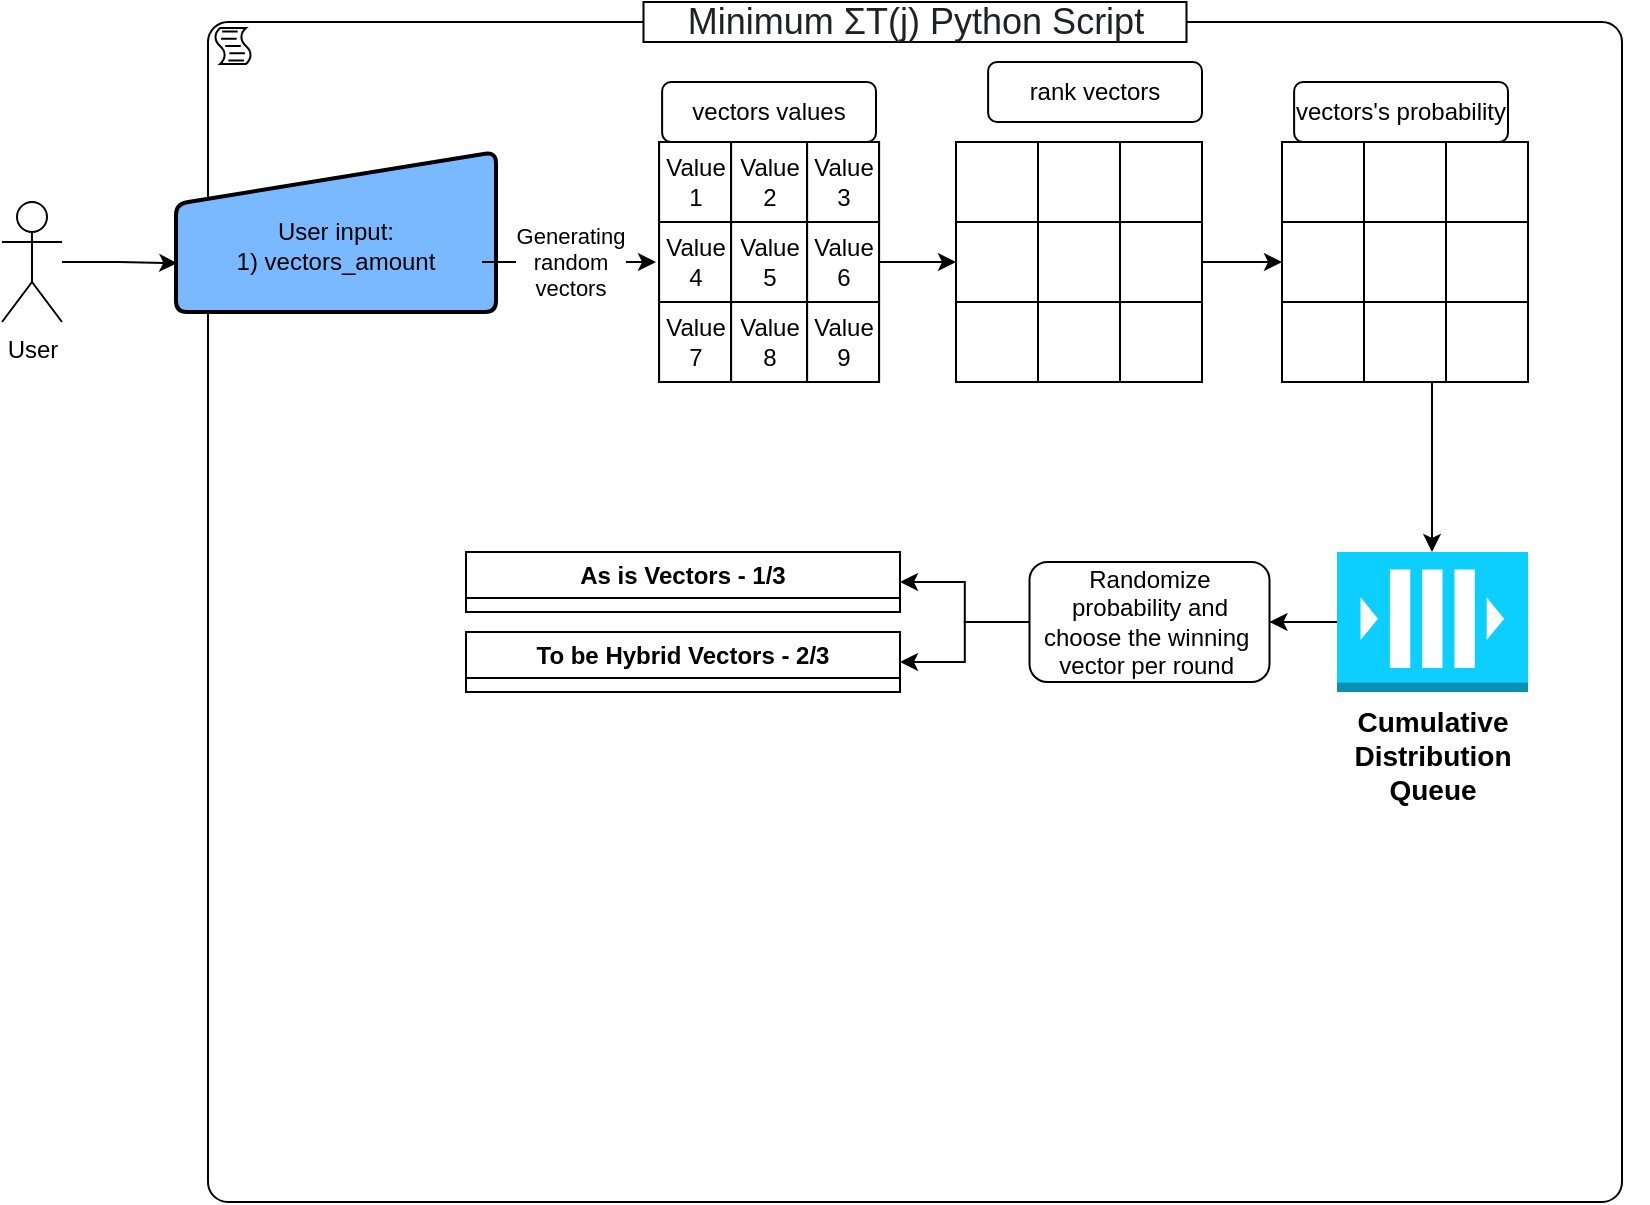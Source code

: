 <mxfile>
    <diagram name="Page-1" id="bESfWnchHBu_bydkfVWF">
        <mxGraphModel dx="534" dy="419" grid="1" gridSize="10" guides="1" tooltips="1" connect="1" arrows="1" fold="1" page="1" pageScale="1" pageWidth="850" pageHeight="1100" math="0" shadow="0">
            <root>
                <mxCell id="0"/>
                <mxCell id="1" parent="0"/>
                <mxCell id="4guwdgJZDsBy7avfMB6--40" value="" style="points=[[0.25,0,0],[0.5,0,0],[0.75,0,0],[1,0.25,0],[1,0.5,0],[1,0.75,0],[0.75,1,0],[0.5,1,0],[0.25,1,0],[0,0.75,0],[0,0.5,0],[0,0.25,0]];shape=mxgraph.bpmn.task;whiteSpace=wrap;rectStyle=rounded;size=10;html=1;container=1;expand=0;collapsible=0;taskMarker=script;" parent="1" vertex="1">
                    <mxGeometry x="113" y="20" width="707" height="590" as="geometry"/>
                </mxCell>
                <mxCell id="4guwdgJZDsBy7avfMB6--83" value="" style="group" parent="4guwdgJZDsBy7avfMB6--40" vertex="1" connectable="0">
                    <mxGeometry x="374" y="30" width="224.5" height="150" as="geometry"/>
                </mxCell>
                <mxCell id="4guwdgJZDsBy7avfMB6--70" value="" style="shape=table;startSize=0;container=1;collapsible=0;childLayout=tableLayout;fontSize=16;" parent="4guwdgJZDsBy7avfMB6--83" vertex="1">
                    <mxGeometry y="30" width="123" height="120" as="geometry"/>
                </mxCell>
                <mxCell id="4guwdgJZDsBy7avfMB6--71" value="" style="shape=tableRow;horizontal=0;startSize=0;swimlaneHead=0;swimlaneBody=0;strokeColor=inherit;top=0;left=0;bottom=0;right=0;collapsible=0;dropTarget=0;fillColor=none;points=[[0,0.5],[1,0.5]];portConstraint=eastwest;fontSize=16;" parent="4guwdgJZDsBy7avfMB6--70" vertex="1">
                    <mxGeometry width="123" height="40" as="geometry"/>
                </mxCell>
                <mxCell id="4guwdgJZDsBy7avfMB6--72" value="" style="shape=partialRectangle;html=1;whiteSpace=wrap;connectable=0;strokeColor=inherit;overflow=hidden;fillColor=none;top=0;left=0;bottom=0;right=0;pointerEvents=1;fontSize=16;" parent="4guwdgJZDsBy7avfMB6--71" vertex="1">
                    <mxGeometry width="41" height="40" as="geometry">
                        <mxRectangle width="41" height="40" as="alternateBounds"/>
                    </mxGeometry>
                </mxCell>
                <mxCell id="4guwdgJZDsBy7avfMB6--73" value="" style="shape=partialRectangle;html=1;whiteSpace=wrap;connectable=0;strokeColor=inherit;overflow=hidden;fillColor=none;top=0;left=0;bottom=0;right=0;pointerEvents=1;fontSize=16;" parent="4guwdgJZDsBy7avfMB6--71" vertex="1">
                    <mxGeometry x="41" width="41" height="40" as="geometry">
                        <mxRectangle width="41" height="40" as="alternateBounds"/>
                    </mxGeometry>
                </mxCell>
                <mxCell id="4guwdgJZDsBy7avfMB6--74" value="" style="shape=partialRectangle;html=1;whiteSpace=wrap;connectable=0;strokeColor=inherit;overflow=hidden;fillColor=none;top=0;left=0;bottom=0;right=0;pointerEvents=1;fontSize=16;" parent="4guwdgJZDsBy7avfMB6--71" vertex="1">
                    <mxGeometry x="82" width="41" height="40" as="geometry">
                        <mxRectangle width="41" height="40" as="alternateBounds"/>
                    </mxGeometry>
                </mxCell>
                <mxCell id="4guwdgJZDsBy7avfMB6--75" value="" style="shape=tableRow;horizontal=0;startSize=0;swimlaneHead=0;swimlaneBody=0;strokeColor=inherit;top=0;left=0;bottom=0;right=0;collapsible=0;dropTarget=0;fillColor=none;points=[[0,0.5],[1,0.5]];portConstraint=eastwest;fontSize=16;" parent="4guwdgJZDsBy7avfMB6--70" vertex="1">
                    <mxGeometry y="40" width="123" height="40" as="geometry"/>
                </mxCell>
                <mxCell id="4guwdgJZDsBy7avfMB6--76" value="" style="shape=partialRectangle;html=1;whiteSpace=wrap;connectable=0;strokeColor=inherit;overflow=hidden;fillColor=none;top=0;left=0;bottom=0;right=0;pointerEvents=1;fontSize=16;" parent="4guwdgJZDsBy7avfMB6--75" vertex="1">
                    <mxGeometry width="41" height="40" as="geometry">
                        <mxRectangle width="41" height="40" as="alternateBounds"/>
                    </mxGeometry>
                </mxCell>
                <mxCell id="4guwdgJZDsBy7avfMB6--77" value="" style="shape=partialRectangle;html=1;whiteSpace=wrap;connectable=0;strokeColor=inherit;overflow=hidden;fillColor=none;top=0;left=0;bottom=0;right=0;pointerEvents=1;fontSize=16;" parent="4guwdgJZDsBy7avfMB6--75" vertex="1">
                    <mxGeometry x="41" width="41" height="40" as="geometry">
                        <mxRectangle width="41" height="40" as="alternateBounds"/>
                    </mxGeometry>
                </mxCell>
                <mxCell id="4guwdgJZDsBy7avfMB6--78" value="" style="shape=partialRectangle;html=1;whiteSpace=wrap;connectable=0;strokeColor=inherit;overflow=hidden;fillColor=none;top=0;left=0;bottom=0;right=0;pointerEvents=1;fontSize=16;" parent="4guwdgJZDsBy7avfMB6--75" vertex="1">
                    <mxGeometry x="82" width="41" height="40" as="geometry">
                        <mxRectangle width="41" height="40" as="alternateBounds"/>
                    </mxGeometry>
                </mxCell>
                <mxCell id="4guwdgJZDsBy7avfMB6--79" value="" style="shape=tableRow;horizontal=0;startSize=0;swimlaneHead=0;swimlaneBody=0;strokeColor=inherit;top=0;left=0;bottom=0;right=0;collapsible=0;dropTarget=0;fillColor=none;points=[[0,0.5],[1,0.5]];portConstraint=eastwest;fontSize=16;" parent="4guwdgJZDsBy7avfMB6--70" vertex="1">
                    <mxGeometry y="80" width="123" height="40" as="geometry"/>
                </mxCell>
                <mxCell id="4guwdgJZDsBy7avfMB6--80" value="" style="shape=partialRectangle;html=1;whiteSpace=wrap;connectable=0;strokeColor=inherit;overflow=hidden;fillColor=none;top=0;left=0;bottom=0;right=0;pointerEvents=1;fontSize=16;" parent="4guwdgJZDsBy7avfMB6--79" vertex="1">
                    <mxGeometry width="41" height="40" as="geometry">
                        <mxRectangle width="41" height="40" as="alternateBounds"/>
                    </mxGeometry>
                </mxCell>
                <mxCell id="4guwdgJZDsBy7avfMB6--81" value="" style="shape=partialRectangle;html=1;whiteSpace=wrap;connectable=0;strokeColor=inherit;overflow=hidden;fillColor=none;top=0;left=0;bottom=0;right=0;pointerEvents=1;fontSize=16;" parent="4guwdgJZDsBy7avfMB6--79" vertex="1">
                    <mxGeometry x="41" width="41" height="40" as="geometry">
                        <mxRectangle width="41" height="40" as="alternateBounds"/>
                    </mxGeometry>
                </mxCell>
                <mxCell id="4guwdgJZDsBy7avfMB6--82" value="" style="shape=partialRectangle;html=1;whiteSpace=wrap;connectable=0;strokeColor=inherit;overflow=hidden;fillColor=none;top=0;left=0;bottom=0;right=0;pointerEvents=1;fontSize=16;" parent="4guwdgJZDsBy7avfMB6--79" vertex="1">
                    <mxGeometry x="82" width="41" height="40" as="geometry">
                        <mxRectangle width="41" height="40" as="alternateBounds"/>
                    </mxGeometry>
                </mxCell>
                <mxCell id="4guwdgJZDsBy7avfMB6--1" value="User" style="shape=umlActor;verticalLabelPosition=bottom;verticalAlign=top;html=1;outlineConnect=0;" parent="4guwdgJZDsBy7avfMB6--40" vertex="1">
                    <mxGeometry x="-103" y="90" width="30" height="60" as="geometry"/>
                </mxCell>
                <mxCell id="4guwdgJZDsBy7avfMB6--35" value="&lt;br&gt;User input:&lt;br style=&quot;border-color: var(--border-color);&quot;&gt;1) vectors_amount" style="html=1;strokeWidth=2;shape=manualInput;whiteSpace=wrap;rounded=1;size=26;arcSize=11;fillColor=#7AB8FF;" parent="4guwdgJZDsBy7avfMB6--40" vertex="1">
                    <mxGeometry x="-16" y="65" width="160" height="80" as="geometry"/>
                </mxCell>
                <mxCell id="4guwdgJZDsBy7avfMB6--37" style="edgeStyle=orthogonalEdgeStyle;rounded=0;orthogonalLoop=1;jettySize=auto;html=1;entryX=0.004;entryY=0.695;entryDx=0;entryDy=0;entryPerimeter=0;" parent="4guwdgJZDsBy7avfMB6--40" source="4guwdgJZDsBy7avfMB6--1" target="4guwdgJZDsBy7avfMB6--35" edge="1">
                    <mxGeometry relative="1" as="geometry"/>
                </mxCell>
                <mxCell id="4guwdgJZDsBy7avfMB6--21" value="Generating&lt;br&gt;random &lt;br&gt;vectors" style="edgeStyle=orthogonalEdgeStyle;rounded=0;orthogonalLoop=1;jettySize=auto;html=1;" parent="4guwdgJZDsBy7avfMB6--40" edge="1">
                    <mxGeometry relative="1" as="geometry">
                        <mxPoint x="137" y="120" as="sourcePoint"/>
                        <mxPoint x="224" y="120" as="targetPoint"/>
                    </mxGeometry>
                </mxCell>
                <mxCell id="4guwdgJZDsBy7avfMB6--19" value="" style="group" parent="4guwdgJZDsBy7avfMB6--40" vertex="1" connectable="0">
                    <mxGeometry x="224" y="30" width="180" height="150" as="geometry"/>
                </mxCell>
                <mxCell id="4guwdgJZDsBy7avfMB6--20" value="" style="group" parent="4guwdgJZDsBy7avfMB6--19" vertex="1" connectable="0">
                    <mxGeometry width="120" height="150" as="geometry"/>
                </mxCell>
                <mxCell id="4guwdgJZDsBy7avfMB6--5" value="vectors values" style="rounded=1;whiteSpace=wrap;html=1;" parent="4guwdgJZDsBy7avfMB6--20" vertex="1">
                    <mxGeometry x="3.06" width="106.94" height="30" as="geometry"/>
                </mxCell>
                <mxCell id="4guwdgJZDsBy7avfMB6--22" value="" style="childLayout=tableLayout;recursiveResize=0;shadow=0;fillColor=none;" parent="4guwdgJZDsBy7avfMB6--20" vertex="1">
                    <mxGeometry x="1.53" y="30" width="110" height="120" as="geometry"/>
                </mxCell>
                <mxCell id="4guwdgJZDsBy7avfMB6--23" value="" style="shape=tableRow;horizontal=0;startSize=0;swimlaneHead=0;swimlaneBody=0;top=0;left=0;bottom=0;right=0;dropTarget=0;collapsible=0;recursiveResize=0;expand=0;fontStyle=0;fillColor=none;strokeColor=inherit;" parent="4guwdgJZDsBy7avfMB6--22" vertex="1">
                    <mxGeometry width="110" height="40" as="geometry"/>
                </mxCell>
                <mxCell id="4guwdgJZDsBy7avfMB6--24" value="Value 1" style="connectable=0;recursiveResize=0;strokeColor=inherit;fillColor=none;align=center;whiteSpace=wrap;html=1;" parent="4guwdgJZDsBy7avfMB6--23" vertex="1">
                    <mxGeometry width="36" height="40" as="geometry">
                        <mxRectangle width="36" height="40" as="alternateBounds"/>
                    </mxGeometry>
                </mxCell>
                <mxCell id="4guwdgJZDsBy7avfMB6--25" value="Value 2" style="connectable=0;recursiveResize=0;strokeColor=inherit;fillColor=none;align=center;whiteSpace=wrap;html=1;" parent="4guwdgJZDsBy7avfMB6--23" vertex="1">
                    <mxGeometry x="36" width="38" height="40" as="geometry">
                        <mxRectangle width="38" height="40" as="alternateBounds"/>
                    </mxGeometry>
                </mxCell>
                <mxCell id="4guwdgJZDsBy7avfMB6--26" value="Value 3" style="connectable=0;recursiveResize=0;strokeColor=inherit;fillColor=none;align=center;whiteSpace=wrap;html=1;" parent="4guwdgJZDsBy7avfMB6--23" vertex="1">
                    <mxGeometry x="74" width="36" height="40" as="geometry">
                        <mxRectangle width="36" height="40" as="alternateBounds"/>
                    </mxGeometry>
                </mxCell>
                <mxCell id="4guwdgJZDsBy7avfMB6--27" style="shape=tableRow;horizontal=0;startSize=0;swimlaneHead=0;swimlaneBody=0;top=0;left=0;bottom=0;right=0;dropTarget=0;collapsible=0;recursiveResize=0;expand=0;fontStyle=0;fillColor=none;strokeColor=inherit;" parent="4guwdgJZDsBy7avfMB6--22" vertex="1">
                    <mxGeometry y="40" width="110" height="40" as="geometry"/>
                </mxCell>
                <mxCell id="4guwdgJZDsBy7avfMB6--28" value="Value 4" style="connectable=0;recursiveResize=0;strokeColor=inherit;fillColor=none;align=center;whiteSpace=wrap;html=1;" parent="4guwdgJZDsBy7avfMB6--27" vertex="1">
                    <mxGeometry width="36" height="40" as="geometry">
                        <mxRectangle width="36" height="40" as="alternateBounds"/>
                    </mxGeometry>
                </mxCell>
                <mxCell id="4guwdgJZDsBy7avfMB6--29" value="Value 5" style="connectable=0;recursiveResize=0;strokeColor=inherit;fillColor=none;align=center;whiteSpace=wrap;html=1;" parent="4guwdgJZDsBy7avfMB6--27" vertex="1">
                    <mxGeometry x="36" width="38" height="40" as="geometry">
                        <mxRectangle width="38" height="40" as="alternateBounds"/>
                    </mxGeometry>
                </mxCell>
                <mxCell id="4guwdgJZDsBy7avfMB6--30" value="Value 6" style="connectable=0;recursiveResize=0;strokeColor=inherit;fillColor=none;align=center;whiteSpace=wrap;html=1;" parent="4guwdgJZDsBy7avfMB6--27" vertex="1">
                    <mxGeometry x="74" width="36" height="40" as="geometry">
                        <mxRectangle width="36" height="40" as="alternateBounds"/>
                    </mxGeometry>
                </mxCell>
                <mxCell id="4guwdgJZDsBy7avfMB6--31" style="shape=tableRow;horizontal=0;startSize=0;swimlaneHead=0;swimlaneBody=0;top=0;left=0;bottom=0;right=0;dropTarget=0;collapsible=0;recursiveResize=0;expand=0;fontStyle=0;fillColor=none;strokeColor=inherit;" parent="4guwdgJZDsBy7avfMB6--22" vertex="1">
                    <mxGeometry y="80" width="110" height="40" as="geometry"/>
                </mxCell>
                <mxCell id="4guwdgJZDsBy7avfMB6--32" value="Value 7" style="connectable=0;recursiveResize=0;strokeColor=inherit;fillColor=none;align=center;whiteSpace=wrap;html=1;" parent="4guwdgJZDsBy7avfMB6--31" vertex="1">
                    <mxGeometry width="36" height="40" as="geometry">
                        <mxRectangle width="36" height="40" as="alternateBounds"/>
                    </mxGeometry>
                </mxCell>
                <mxCell id="4guwdgJZDsBy7avfMB6--33" value="Value 8" style="connectable=0;recursiveResize=0;strokeColor=inherit;fillColor=none;align=center;whiteSpace=wrap;html=1;" parent="4guwdgJZDsBy7avfMB6--31" vertex="1">
                    <mxGeometry x="36" width="38" height="40" as="geometry">
                        <mxRectangle width="38" height="40" as="alternateBounds"/>
                    </mxGeometry>
                </mxCell>
                <mxCell id="4guwdgJZDsBy7avfMB6--34" value="Value 9" style="connectable=0;recursiveResize=0;strokeColor=inherit;fillColor=none;align=center;whiteSpace=wrap;html=1;" parent="4guwdgJZDsBy7avfMB6--31" vertex="1">
                    <mxGeometry x="74" width="36" height="40" as="geometry">
                        <mxRectangle width="36" height="40" as="alternateBounds"/>
                    </mxGeometry>
                </mxCell>
                <mxCell id="4guwdgJZDsBy7avfMB6--84" value="" style="group" parent="4guwdgJZDsBy7avfMB6--40" vertex="1" connectable="0">
                    <mxGeometry x="537" y="30" width="183" height="150" as="geometry"/>
                </mxCell>
                <mxCell id="4guwdgJZDsBy7avfMB6--85" value="" style="group" parent="4guwdgJZDsBy7avfMB6--84" vertex="1" connectable="0">
                    <mxGeometry x="3" width="180" height="150" as="geometry"/>
                </mxCell>
                <mxCell id="4guwdgJZDsBy7avfMB6--86" value="" style="group" parent="4guwdgJZDsBy7avfMB6--85" vertex="1" connectable="0">
                    <mxGeometry width="120" height="150" as="geometry"/>
                </mxCell>
                <mxCell id="4guwdgJZDsBy7avfMB6--87" value="vectors's probability" style="rounded=1;whiteSpace=wrap;html=1;" parent="4guwdgJZDsBy7avfMB6--86" vertex="1">
                    <mxGeometry x="3.06" width="106.94" height="30" as="geometry"/>
                </mxCell>
                <mxCell id="4guwdgJZDsBy7avfMB6--88" value="" style="shape=table;startSize=0;container=1;collapsible=0;childLayout=tableLayout;fontSize=16;" parent="4guwdgJZDsBy7avfMB6--84" vertex="1">
                    <mxGeometry y="30" width="123" height="120" as="geometry"/>
                </mxCell>
                <mxCell id="4guwdgJZDsBy7avfMB6--89" value="" style="shape=tableRow;horizontal=0;startSize=0;swimlaneHead=0;swimlaneBody=0;strokeColor=inherit;top=0;left=0;bottom=0;right=0;collapsible=0;dropTarget=0;fillColor=none;points=[[0,0.5],[1,0.5]];portConstraint=eastwest;fontSize=16;" parent="4guwdgJZDsBy7avfMB6--88" vertex="1">
                    <mxGeometry width="123" height="40" as="geometry"/>
                </mxCell>
                <mxCell id="4guwdgJZDsBy7avfMB6--90" value="" style="shape=partialRectangle;html=1;whiteSpace=wrap;connectable=0;strokeColor=inherit;overflow=hidden;fillColor=none;top=0;left=0;bottom=0;right=0;pointerEvents=1;fontSize=16;" parent="4guwdgJZDsBy7avfMB6--89" vertex="1">
                    <mxGeometry width="41" height="40" as="geometry">
                        <mxRectangle width="41" height="40" as="alternateBounds"/>
                    </mxGeometry>
                </mxCell>
                <mxCell id="4guwdgJZDsBy7avfMB6--91" value="" style="shape=partialRectangle;html=1;whiteSpace=wrap;connectable=0;strokeColor=inherit;overflow=hidden;fillColor=none;top=0;left=0;bottom=0;right=0;pointerEvents=1;fontSize=16;" parent="4guwdgJZDsBy7avfMB6--89" vertex="1">
                    <mxGeometry x="41" width="41" height="40" as="geometry">
                        <mxRectangle width="41" height="40" as="alternateBounds"/>
                    </mxGeometry>
                </mxCell>
                <mxCell id="4guwdgJZDsBy7avfMB6--92" value="" style="shape=partialRectangle;html=1;whiteSpace=wrap;connectable=0;strokeColor=inherit;overflow=hidden;fillColor=none;top=0;left=0;bottom=0;right=0;pointerEvents=1;fontSize=16;" parent="4guwdgJZDsBy7avfMB6--89" vertex="1">
                    <mxGeometry x="82" width="41" height="40" as="geometry">
                        <mxRectangle width="41" height="40" as="alternateBounds"/>
                    </mxGeometry>
                </mxCell>
                <mxCell id="4guwdgJZDsBy7avfMB6--93" value="" style="shape=tableRow;horizontal=0;startSize=0;swimlaneHead=0;swimlaneBody=0;strokeColor=inherit;top=0;left=0;bottom=0;right=0;collapsible=0;dropTarget=0;fillColor=none;points=[[0,0.5],[1,0.5]];portConstraint=eastwest;fontSize=16;" parent="4guwdgJZDsBy7avfMB6--88" vertex="1">
                    <mxGeometry y="40" width="123" height="40" as="geometry"/>
                </mxCell>
                <mxCell id="4guwdgJZDsBy7avfMB6--94" value="" style="shape=partialRectangle;html=1;whiteSpace=wrap;connectable=0;strokeColor=inherit;overflow=hidden;fillColor=none;top=0;left=0;bottom=0;right=0;pointerEvents=1;fontSize=16;" parent="4guwdgJZDsBy7avfMB6--93" vertex="1">
                    <mxGeometry width="41" height="40" as="geometry">
                        <mxRectangle width="41" height="40" as="alternateBounds"/>
                    </mxGeometry>
                </mxCell>
                <mxCell id="4guwdgJZDsBy7avfMB6--95" value="" style="shape=partialRectangle;html=1;whiteSpace=wrap;connectable=0;strokeColor=inherit;overflow=hidden;fillColor=none;top=0;left=0;bottom=0;right=0;pointerEvents=1;fontSize=16;" parent="4guwdgJZDsBy7avfMB6--93" vertex="1">
                    <mxGeometry x="41" width="41" height="40" as="geometry">
                        <mxRectangle width="41" height="40" as="alternateBounds"/>
                    </mxGeometry>
                </mxCell>
                <mxCell id="4guwdgJZDsBy7avfMB6--96" value="" style="shape=partialRectangle;html=1;whiteSpace=wrap;connectable=0;strokeColor=inherit;overflow=hidden;fillColor=none;top=0;left=0;bottom=0;right=0;pointerEvents=1;fontSize=16;" parent="4guwdgJZDsBy7avfMB6--93" vertex="1">
                    <mxGeometry x="82" width="41" height="40" as="geometry">
                        <mxRectangle width="41" height="40" as="alternateBounds"/>
                    </mxGeometry>
                </mxCell>
                <mxCell id="4guwdgJZDsBy7avfMB6--97" value="" style="shape=tableRow;horizontal=0;startSize=0;swimlaneHead=0;swimlaneBody=0;strokeColor=inherit;top=0;left=0;bottom=0;right=0;collapsible=0;dropTarget=0;fillColor=none;points=[[0,0.5],[1,0.5]];portConstraint=eastwest;fontSize=16;" parent="4guwdgJZDsBy7avfMB6--88" vertex="1">
                    <mxGeometry y="80" width="123" height="40" as="geometry"/>
                </mxCell>
                <mxCell id="4guwdgJZDsBy7avfMB6--98" value="" style="shape=partialRectangle;html=1;whiteSpace=wrap;connectable=0;strokeColor=inherit;overflow=hidden;fillColor=none;top=0;left=0;bottom=0;right=0;pointerEvents=1;fontSize=16;" parent="4guwdgJZDsBy7avfMB6--97" vertex="1">
                    <mxGeometry width="41" height="40" as="geometry">
                        <mxRectangle width="41" height="40" as="alternateBounds"/>
                    </mxGeometry>
                </mxCell>
                <mxCell id="4guwdgJZDsBy7avfMB6--99" value="" style="shape=partialRectangle;html=1;whiteSpace=wrap;connectable=0;strokeColor=inherit;overflow=hidden;fillColor=none;top=0;left=0;bottom=0;right=0;pointerEvents=1;fontSize=16;" parent="4guwdgJZDsBy7avfMB6--97" vertex="1">
                    <mxGeometry x="41" width="41" height="40" as="geometry">
                        <mxRectangle width="41" height="40" as="alternateBounds"/>
                    </mxGeometry>
                </mxCell>
                <mxCell id="4guwdgJZDsBy7avfMB6--100" value="" style="shape=partialRectangle;html=1;whiteSpace=wrap;connectable=0;strokeColor=inherit;overflow=hidden;fillColor=none;top=0;left=0;bottom=0;right=0;pointerEvents=1;fontSize=16;" parent="4guwdgJZDsBy7avfMB6--97" vertex="1">
                    <mxGeometry x="82" width="41" height="40" as="geometry">
                        <mxRectangle width="41" height="40" as="alternateBounds"/>
                    </mxGeometry>
                </mxCell>
                <mxCell id="4guwdgJZDsBy7avfMB6--101" style="edgeStyle=orthogonalEdgeStyle;rounded=0;orthogonalLoop=1;jettySize=auto;html=1;" parent="4guwdgJZDsBy7avfMB6--40" source="4guwdgJZDsBy7avfMB6--27" target="4guwdgJZDsBy7avfMB6--75" edge="1">
                    <mxGeometry relative="1" as="geometry"/>
                </mxCell>
                <mxCell id="4guwdgJZDsBy7avfMB6--102" style="edgeStyle=orthogonalEdgeStyle;rounded=0;orthogonalLoop=1;jettySize=auto;html=1;entryX=0;entryY=0.5;entryDx=0;entryDy=0;" parent="4guwdgJZDsBy7avfMB6--40" source="4guwdgJZDsBy7avfMB6--75" target="4guwdgJZDsBy7avfMB6--93" edge="1">
                    <mxGeometry relative="1" as="geometry"/>
                </mxCell>
                <mxCell id="4guwdgJZDsBy7avfMB6--123" style="edgeStyle=orthogonalEdgeStyle;rounded=0;orthogonalLoop=1;jettySize=auto;html=1;" parent="4guwdgJZDsBy7avfMB6--40" source="4guwdgJZDsBy7avfMB6--103" target="4guwdgJZDsBy7avfMB6--106" edge="1">
                    <mxGeometry relative="1" as="geometry"/>
                </mxCell>
                <mxCell id="4guwdgJZDsBy7avfMB6--103" value="&lt;b&gt;&lt;font style=&quot;font-size: 14px;&quot;&gt;Cumulative &lt;br&gt;Distribution &lt;br&gt;Queue&lt;/font&gt;&lt;/b&gt;" style="outlineConnect=0;dashed=0;verticalLabelPosition=bottom;verticalAlign=top;align=center;html=1;shape=mxgraph.aws3.queue;fillColor=#0DCFFF;gradientColor=none;" parent="4guwdgJZDsBy7avfMB6--40" vertex="1">
                    <mxGeometry x="564.5" y="265" width="95.5" height="70" as="geometry"/>
                </mxCell>
                <mxCell id="4guwdgJZDsBy7avfMB6--104" style="edgeStyle=orthogonalEdgeStyle;rounded=0;orthogonalLoop=1;jettySize=auto;html=1;" parent="4guwdgJZDsBy7avfMB6--40" source="4guwdgJZDsBy7avfMB6--88" target="4guwdgJZDsBy7avfMB6--103" edge="1">
                    <mxGeometry relative="1" as="geometry">
                        <Array as="points">
                            <mxPoint x="612" y="210"/>
                            <mxPoint x="612" y="210"/>
                        </Array>
                    </mxGeometry>
                </mxCell>
                <mxCell id="4guwdgJZDsBy7avfMB6--117" style="edgeStyle=orthogonalEdgeStyle;rounded=0;orthogonalLoop=1;jettySize=auto;html=1;entryX=1;entryY=0.5;entryDx=0;entryDy=0;" parent="4guwdgJZDsBy7avfMB6--40" source="4guwdgJZDsBy7avfMB6--106" target="4guwdgJZDsBy7avfMB6--113" edge="1">
                    <mxGeometry relative="1" as="geometry"/>
                </mxCell>
                <mxCell id="4guwdgJZDsBy7avfMB6--120" style="edgeStyle=orthogonalEdgeStyle;rounded=0;orthogonalLoop=1;jettySize=auto;html=1;entryX=1;entryY=0.5;entryDx=0;entryDy=0;" parent="4guwdgJZDsBy7avfMB6--40" source="4guwdgJZDsBy7avfMB6--106" target="4guwdgJZDsBy7avfMB6--119" edge="1">
                    <mxGeometry relative="1" as="geometry"/>
                </mxCell>
                <mxCell id="4guwdgJZDsBy7avfMB6--106" value="Randomize probability and choose the winning&amp;nbsp; vector per round&amp;nbsp;" style="rounded=1;whiteSpace=wrap;html=1;" parent="4guwdgJZDsBy7avfMB6--40" vertex="1">
                    <mxGeometry x="410.75" y="270" width="120" height="60" as="geometry"/>
                </mxCell>
                <mxCell id="4guwdgJZDsBy7avfMB6--41" value="" style="group" parent="4guwdgJZDsBy7avfMB6--40" vertex="1" connectable="0">
                    <mxGeometry x="387" y="20" width="221.5" height="150" as="geometry"/>
                </mxCell>
                <mxCell id="4guwdgJZDsBy7avfMB6--42" value="" style="group" parent="4guwdgJZDsBy7avfMB6--41" vertex="1" connectable="0">
                    <mxGeometry width="221.5" height="150" as="geometry"/>
                </mxCell>
                <mxCell id="4guwdgJZDsBy7avfMB6--43" value="rank vectors" style="rounded=1;whiteSpace=wrap;html=1;" parent="4guwdgJZDsBy7avfMB6--42" vertex="1">
                    <mxGeometry x="3.06" width="106.94" height="30" as="geometry"/>
                </mxCell>
                <mxCell id="4guwdgJZDsBy7avfMB6--108" value="&lt;font style=&quot;&quot;&gt;&lt;span style=&quot;color: rgb(32, 33, 36); font-family: &amp;quot;Google Sans&amp;quot;, arial, sans-serif; font-style: normal; font-variant-ligatures: normal; font-variant-caps: normal; font-weight: 400; letter-spacing: normal; orphans: 2; text-align: left; text-indent: 0px; text-transform: none; widows: 2; word-spacing: 0px; -webkit-text-stroke-width: 0px; background-color: rgb(255, 255, 255); text-decoration-thickness: initial; text-decoration-style: initial; text-decoration-color: initial; float: none; display: inline !important;&quot;&gt;&lt;font style=&quot;font-size: 18px;&quot;&gt;Minimum ΣT(j) Python Script&lt;/font&gt;&lt;/span&gt;&lt;br&gt;&lt;/font&gt;" style="rounded=0;whiteSpace=wrap;html=1;" parent="4guwdgJZDsBy7avfMB6--40" vertex="1">
                    <mxGeometry x="217.75" y="-10" width="271.5" height="20" as="geometry"/>
                </mxCell>
                <mxCell id="4guwdgJZDsBy7avfMB6--113" value="As is Vectors - 1/3" style="swimlane;whiteSpace=wrap;html=1;" parent="4guwdgJZDsBy7avfMB6--40" vertex="1" collapsed="1">
                    <mxGeometry x="129" y="265" width="217" height="30" as="geometry">
                        <mxRectangle x="197" y="210" width="143" height="60" as="alternateBounds"/>
                    </mxGeometry>
                </mxCell>
                <mxCell id="4guwdgJZDsBy7avfMB6--119" value="To be Hybrid Vectors - 2/3" style="swimlane;whiteSpace=wrap;html=1;" parent="4guwdgJZDsBy7avfMB6--40" vertex="1" collapsed="1">
                    <mxGeometry x="129" y="305" width="217" height="30" as="geometry">
                        <mxRectangle x="197" y="210" width="143" height="60" as="alternateBounds"/>
                    </mxGeometry>
                </mxCell>
            </root>
        </mxGraphModel>
    </diagram>
</mxfile>